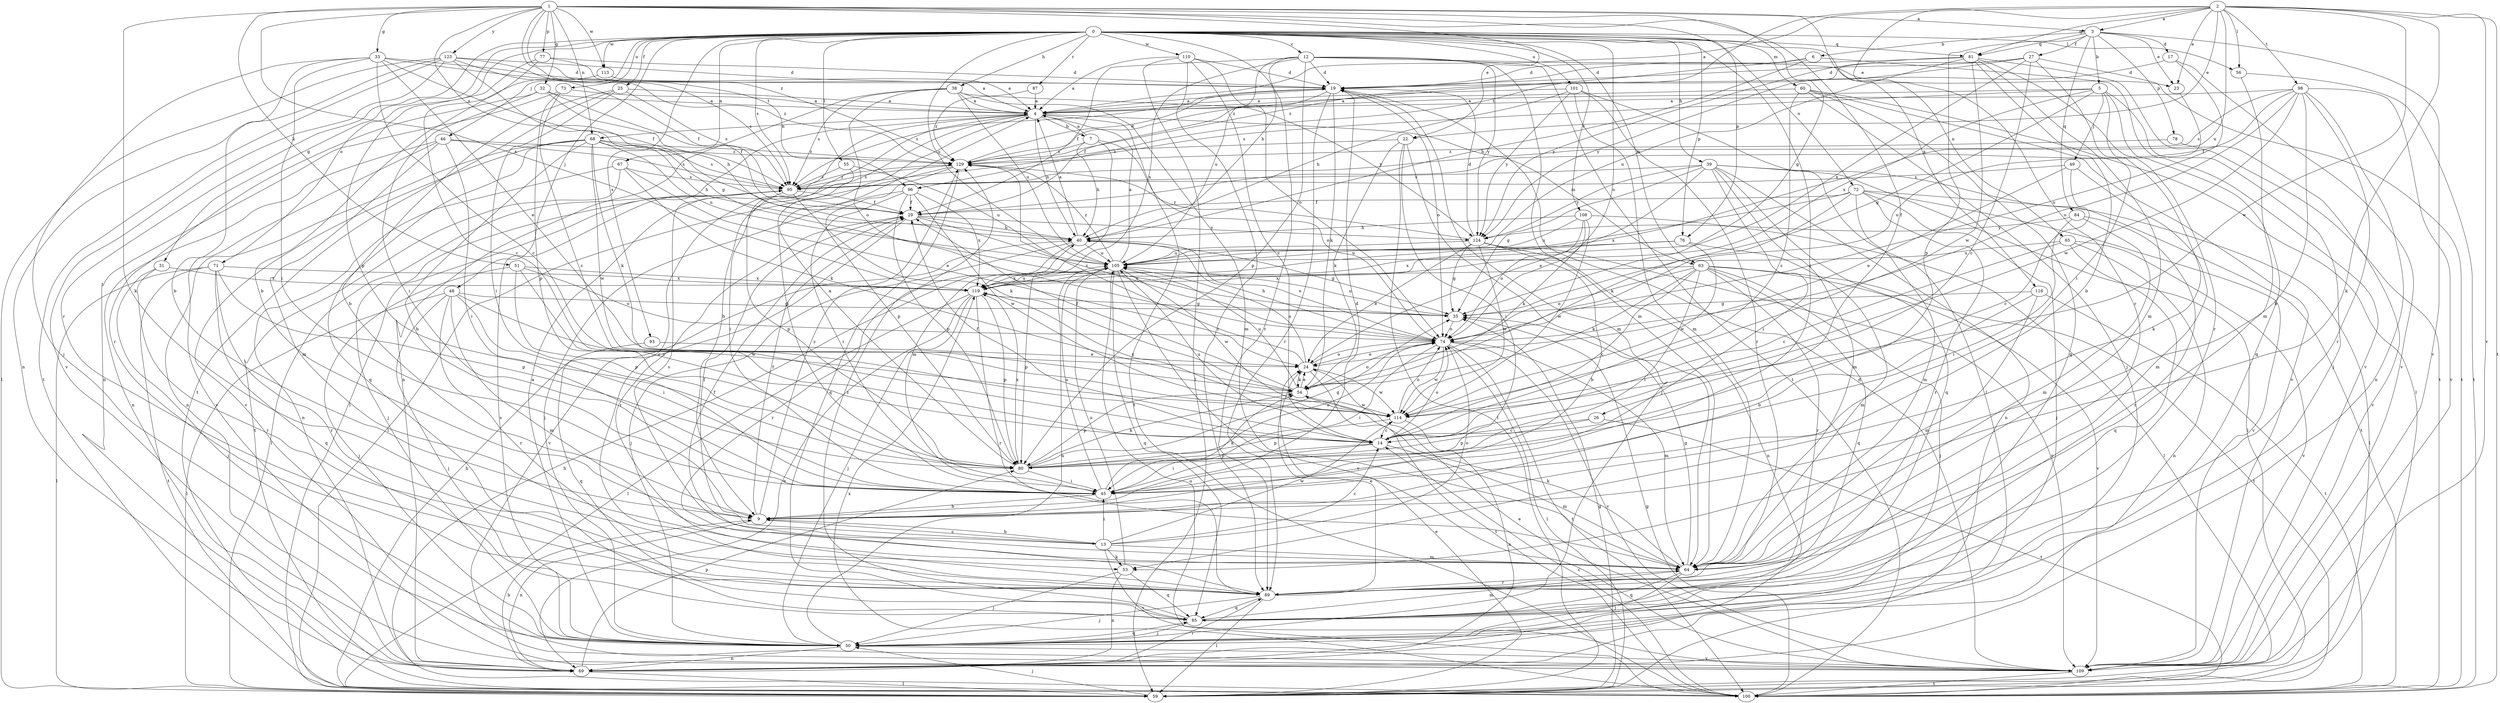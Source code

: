 strict digraph  {
0;
1;
2;
3;
4;
5;
6;
7;
9;
12;
13;
14;
17;
19;
22;
23;
24;
25;
26;
27;
29;
31;
32;
33;
35;
38;
39;
40;
45;
46;
48;
49;
50;
51;
53;
54;
55;
56;
59;
60;
63;
64;
65;
67;
68;
69;
71;
72;
73;
74;
76;
77;
78;
80;
81;
84;
85;
87;
89;
93;
95;
96;
98;
100;
101;
105;
108;
109;
110;
113;
114;
116;
119;
123;
124;
129;
0 -> 12  [label=c];
0 -> 25  [label=f];
0 -> 31  [label=g];
0 -> 38  [label=h];
0 -> 39  [label=h];
0 -> 40  [label=h];
0 -> 45  [label=i];
0 -> 46  [label=j];
0 -> 48  [label=j];
0 -> 55  [label=l];
0 -> 56  [label=l];
0 -> 60  [label=m];
0 -> 63  [label=m];
0 -> 65  [label=n];
0 -> 67  [label=n];
0 -> 71  [label=o];
0 -> 72  [label=o];
0 -> 73  [label=o];
0 -> 74  [label=o];
0 -> 76  [label=p];
0 -> 81  [label=q];
0 -> 87  [label=r];
0 -> 89  [label=r];
0 -> 93  [label=s];
0 -> 95  [label=s];
0 -> 101  [label=u];
0 -> 105  [label=u];
0 -> 108  [label=v];
0 -> 110  [label=w];
0 -> 113  [label=w];
1 -> 3  [label=a];
1 -> 22  [label=e];
1 -> 26  [label=f];
1 -> 32  [label=g];
1 -> 33  [label=g];
1 -> 35  [label=g];
1 -> 51  [label=k];
1 -> 53  [label=k];
1 -> 68  [label=n];
1 -> 76  [label=p];
1 -> 77  [label=p];
1 -> 95  [label=s];
1 -> 96  [label=t];
1 -> 113  [label=w];
1 -> 116  [label=x];
1 -> 119  [label=x];
1 -> 123  [label=y];
1 -> 129  [label=z];
2 -> 3  [label=a];
2 -> 4  [label=a];
2 -> 22  [label=e];
2 -> 23  [label=e];
2 -> 53  [label=k];
2 -> 56  [label=l];
2 -> 81  [label=q];
2 -> 89  [label=r];
2 -> 96  [label=t];
2 -> 98  [label=t];
2 -> 100  [label=t];
2 -> 105  [label=u];
2 -> 109  [label=v];
2 -> 114  [label=w];
3 -> 5  [label=b];
3 -> 6  [label=b];
3 -> 17  [label=d];
3 -> 23  [label=e];
3 -> 27  [label=f];
3 -> 78  [label=p];
3 -> 80  [label=p];
3 -> 81  [label=q];
3 -> 84  [label=q];
3 -> 109  [label=v];
4 -> 7  [label=b];
4 -> 9  [label=b];
4 -> 40  [label=h];
4 -> 45  [label=i];
4 -> 59  [label=l];
4 -> 63  [label=m];
4 -> 68  [label=n];
4 -> 89  [label=r];
4 -> 100  [label=t];
5 -> 4  [label=a];
5 -> 35  [label=g];
5 -> 49  [label=j];
5 -> 50  [label=j];
5 -> 53  [label=k];
5 -> 85  [label=q];
5 -> 95  [label=s];
5 -> 119  [label=x];
6 -> 19  [label=d];
6 -> 40  [label=h];
6 -> 109  [label=v];
6 -> 129  [label=z];
7 -> 4  [label=a];
7 -> 40  [label=h];
7 -> 64  [label=m];
7 -> 74  [label=o];
7 -> 129  [label=z];
9 -> 13  [label=c];
9 -> 19  [label=d];
9 -> 29  [label=f];
9 -> 69  [label=n];
9 -> 129  [label=z];
12 -> 19  [label=d];
12 -> 23  [label=e];
12 -> 29  [label=f];
12 -> 64  [label=m];
12 -> 80  [label=p];
12 -> 89  [label=r];
12 -> 100  [label=t];
12 -> 105  [label=u];
12 -> 119  [label=x];
12 -> 124  [label=y];
13 -> 9  [label=b];
13 -> 14  [label=c];
13 -> 29  [label=f];
13 -> 45  [label=i];
13 -> 53  [label=k];
13 -> 64  [label=m];
13 -> 74  [label=o];
13 -> 95  [label=s];
13 -> 109  [label=v];
13 -> 114  [label=w];
14 -> 29  [label=f];
14 -> 45  [label=i];
14 -> 64  [label=m];
14 -> 74  [label=o];
14 -> 80  [label=p];
14 -> 105  [label=u];
17 -> 19  [label=d];
17 -> 74  [label=o];
17 -> 109  [label=v];
19 -> 4  [label=a];
19 -> 29  [label=f];
19 -> 54  [label=k];
19 -> 64  [label=m];
19 -> 74  [label=o];
19 -> 89  [label=r];
19 -> 95  [label=s];
22 -> 45  [label=i];
22 -> 50  [label=j];
22 -> 54  [label=k];
22 -> 59  [label=l];
22 -> 129  [label=z];
23 -> 74  [label=o];
24 -> 54  [label=k];
24 -> 74  [label=o];
24 -> 100  [label=t];
24 -> 105  [label=u];
24 -> 114  [label=w];
24 -> 129  [label=z];
25 -> 4  [label=a];
25 -> 9  [label=b];
25 -> 45  [label=i];
25 -> 95  [label=s];
25 -> 100  [label=t];
26 -> 14  [label=c];
26 -> 80  [label=p];
26 -> 100  [label=t];
27 -> 14  [label=c];
27 -> 19  [label=d];
27 -> 45  [label=i];
27 -> 100  [label=t];
27 -> 119  [label=x];
27 -> 124  [label=y];
27 -> 129  [label=z];
29 -> 40  [label=h];
29 -> 74  [label=o];
29 -> 89  [label=r];
29 -> 109  [label=v];
29 -> 124  [label=y];
31 -> 50  [label=j];
31 -> 89  [label=r];
31 -> 119  [label=x];
32 -> 4  [label=a];
32 -> 29  [label=f];
32 -> 40  [label=h];
32 -> 45  [label=i];
32 -> 89  [label=r];
33 -> 9  [label=b];
33 -> 14  [label=c];
33 -> 19  [label=d];
33 -> 24  [label=e];
33 -> 29  [label=f];
33 -> 45  [label=i];
33 -> 50  [label=j];
33 -> 129  [label=z];
35 -> 74  [label=o];
35 -> 105  [label=u];
38 -> 4  [label=a];
38 -> 64  [label=m];
38 -> 69  [label=n];
38 -> 74  [label=o];
38 -> 95  [label=s];
38 -> 105  [label=u];
38 -> 124  [label=y];
39 -> 24  [label=e];
39 -> 35  [label=g];
39 -> 45  [label=i];
39 -> 59  [label=l];
39 -> 64  [label=m];
39 -> 69  [label=n];
39 -> 85  [label=q];
39 -> 95  [label=s];
39 -> 100  [label=t];
39 -> 124  [label=y];
40 -> 4  [label=a];
40 -> 35  [label=g];
40 -> 50  [label=j];
40 -> 74  [label=o];
40 -> 89  [label=r];
40 -> 105  [label=u];
45 -> 9  [label=b];
45 -> 54  [label=k];
45 -> 105  [label=u];
46 -> 45  [label=i];
46 -> 64  [label=m];
46 -> 69  [label=n];
46 -> 95  [label=s];
46 -> 109  [label=v];
46 -> 129  [label=z];
48 -> 35  [label=g];
48 -> 45  [label=i];
48 -> 50  [label=j];
48 -> 59  [label=l];
48 -> 64  [label=m];
48 -> 89  [label=r];
48 -> 114  [label=w];
49 -> 14  [label=c];
49 -> 24  [label=e];
49 -> 64  [label=m];
49 -> 95  [label=s];
50 -> 4  [label=a];
50 -> 69  [label=n];
50 -> 85  [label=q];
50 -> 95  [label=s];
50 -> 105  [label=u];
50 -> 109  [label=v];
51 -> 14  [label=c];
51 -> 50  [label=j];
51 -> 74  [label=o];
51 -> 80  [label=p];
51 -> 119  [label=x];
53 -> 50  [label=j];
53 -> 69  [label=n];
53 -> 85  [label=q];
53 -> 105  [label=u];
54 -> 24  [label=e];
54 -> 29  [label=f];
54 -> 74  [label=o];
54 -> 80  [label=p];
54 -> 105  [label=u];
54 -> 114  [label=w];
55 -> 45  [label=i];
55 -> 95  [label=s];
55 -> 105  [label=u];
56 -> 64  [label=m];
56 -> 100  [label=t];
59 -> 24  [label=e];
59 -> 35  [label=g];
59 -> 40  [label=h];
59 -> 50  [label=j];
60 -> 4  [label=a];
60 -> 14  [label=c];
60 -> 50  [label=j];
60 -> 59  [label=l];
60 -> 85  [label=q];
60 -> 109  [label=v];
63 -> 14  [label=c];
63 -> 45  [label=i];
63 -> 50  [label=j];
63 -> 54  [label=k];
63 -> 74  [label=o];
63 -> 85  [label=q];
63 -> 89  [label=r];
63 -> 100  [label=t];
63 -> 109  [label=v];
63 -> 119  [label=x];
64 -> 29  [label=f];
64 -> 35  [label=g];
64 -> 50  [label=j];
64 -> 54  [label=k];
64 -> 85  [label=q];
64 -> 89  [label=r];
65 -> 14  [label=c];
65 -> 69  [label=n];
65 -> 85  [label=q];
65 -> 105  [label=u];
65 -> 109  [label=v];
67 -> 24  [label=e];
67 -> 54  [label=k];
67 -> 69  [label=n];
67 -> 95  [label=s];
67 -> 100  [label=t];
68 -> 9  [label=b];
68 -> 40  [label=h];
68 -> 54  [label=k];
68 -> 69  [label=n];
68 -> 85  [label=q];
68 -> 95  [label=s];
68 -> 105  [label=u];
68 -> 109  [label=v];
68 -> 114  [label=w];
68 -> 129  [label=z];
69 -> 9  [label=b];
69 -> 59  [label=l];
69 -> 80  [label=p];
69 -> 89  [label=r];
71 -> 59  [label=l];
71 -> 80  [label=p];
71 -> 85  [label=q];
71 -> 89  [label=r];
71 -> 100  [label=t];
71 -> 119  [label=x];
72 -> 29  [label=f];
72 -> 50  [label=j];
72 -> 54  [label=k];
72 -> 59  [label=l];
72 -> 64  [label=m];
72 -> 89  [label=r];
72 -> 109  [label=v];
72 -> 119  [label=x];
73 -> 4  [label=a];
73 -> 14  [label=c];
73 -> 69  [label=n];
73 -> 80  [label=p];
74 -> 24  [label=e];
74 -> 40  [label=h];
74 -> 45  [label=i];
74 -> 59  [label=l];
74 -> 64  [label=m];
74 -> 100  [label=t];
74 -> 109  [label=v];
74 -> 114  [label=w];
76 -> 64  [label=m];
76 -> 105  [label=u];
76 -> 114  [label=w];
76 -> 119  [label=x];
77 -> 4  [label=a];
77 -> 14  [label=c];
77 -> 19  [label=d];
77 -> 80  [label=p];
78 -> 109  [label=v];
78 -> 129  [label=z];
80 -> 4  [label=a];
80 -> 35  [label=g];
80 -> 45  [label=i];
80 -> 54  [label=k];
80 -> 74  [label=o];
80 -> 119  [label=x];
81 -> 9  [label=b];
81 -> 19  [label=d];
81 -> 64  [label=m];
81 -> 89  [label=r];
81 -> 100  [label=t];
81 -> 105  [label=u];
81 -> 114  [label=w];
81 -> 124  [label=y];
84 -> 45  [label=i];
84 -> 64  [label=m];
84 -> 89  [label=r];
84 -> 124  [label=y];
85 -> 50  [label=j];
85 -> 64  [label=m];
85 -> 129  [label=z];
87 -> 4  [label=a];
87 -> 129  [label=z];
89 -> 24  [label=e];
89 -> 50  [label=j];
89 -> 59  [label=l];
89 -> 85  [label=q];
93 -> 24  [label=e];
93 -> 85  [label=q];
95 -> 29  [label=f];
95 -> 50  [label=j];
95 -> 54  [label=k];
95 -> 59  [label=l];
95 -> 80  [label=p];
95 -> 129  [label=z];
96 -> 29  [label=f];
96 -> 45  [label=i];
96 -> 50  [label=j];
96 -> 80  [label=p];
96 -> 114  [label=w];
96 -> 119  [label=x];
98 -> 4  [label=a];
98 -> 9  [label=b];
98 -> 29  [label=f];
98 -> 69  [label=n];
98 -> 74  [label=o];
98 -> 89  [label=r];
98 -> 95  [label=s];
98 -> 109  [label=v];
98 -> 114  [label=w];
100 -> 14  [label=c];
100 -> 35  [label=g];
100 -> 40  [label=h];
100 -> 105  [label=u];
100 -> 119  [label=x];
101 -> 4  [label=a];
101 -> 40  [label=h];
101 -> 59  [label=l];
101 -> 64  [label=m];
101 -> 89  [label=r];
101 -> 124  [label=y];
105 -> 4  [label=a];
105 -> 80  [label=p];
105 -> 85  [label=q];
105 -> 109  [label=v];
105 -> 114  [label=w];
105 -> 119  [label=x];
105 -> 129  [label=z];
108 -> 40  [label=h];
108 -> 54  [label=k];
108 -> 59  [label=l];
108 -> 74  [label=o];
108 -> 105  [label=u];
108 -> 114  [label=w];
109 -> 19  [label=d];
109 -> 24  [label=e];
109 -> 100  [label=t];
110 -> 4  [label=a];
110 -> 14  [label=c];
110 -> 19  [label=d];
110 -> 59  [label=l];
110 -> 74  [label=o];
110 -> 89  [label=r];
113 -> 4  [label=a];
113 -> 9  [label=b];
114 -> 14  [label=c];
114 -> 69  [label=n];
114 -> 74  [label=o];
114 -> 80  [label=p];
114 -> 119  [label=x];
116 -> 9  [label=b];
116 -> 35  [label=g];
116 -> 64  [label=m];
116 -> 100  [label=t];
119 -> 35  [label=g];
119 -> 50  [label=j];
119 -> 59  [label=l];
119 -> 69  [label=n];
119 -> 80  [label=p];
119 -> 89  [label=r];
119 -> 105  [label=u];
123 -> 19  [label=d];
123 -> 29  [label=f];
123 -> 35  [label=g];
123 -> 59  [label=l];
123 -> 69  [label=n];
123 -> 95  [label=s];
123 -> 100  [label=t];
123 -> 109  [label=v];
124 -> 9  [label=b];
124 -> 19  [label=d];
124 -> 24  [label=e];
124 -> 35  [label=g];
124 -> 69  [label=n];
124 -> 105  [label=u];
124 -> 109  [label=v];
124 -> 114  [label=w];
124 -> 129  [label=z];
129 -> 19  [label=d];
129 -> 59  [label=l];
129 -> 80  [label=p];
129 -> 85  [label=q];
129 -> 95  [label=s];
}
